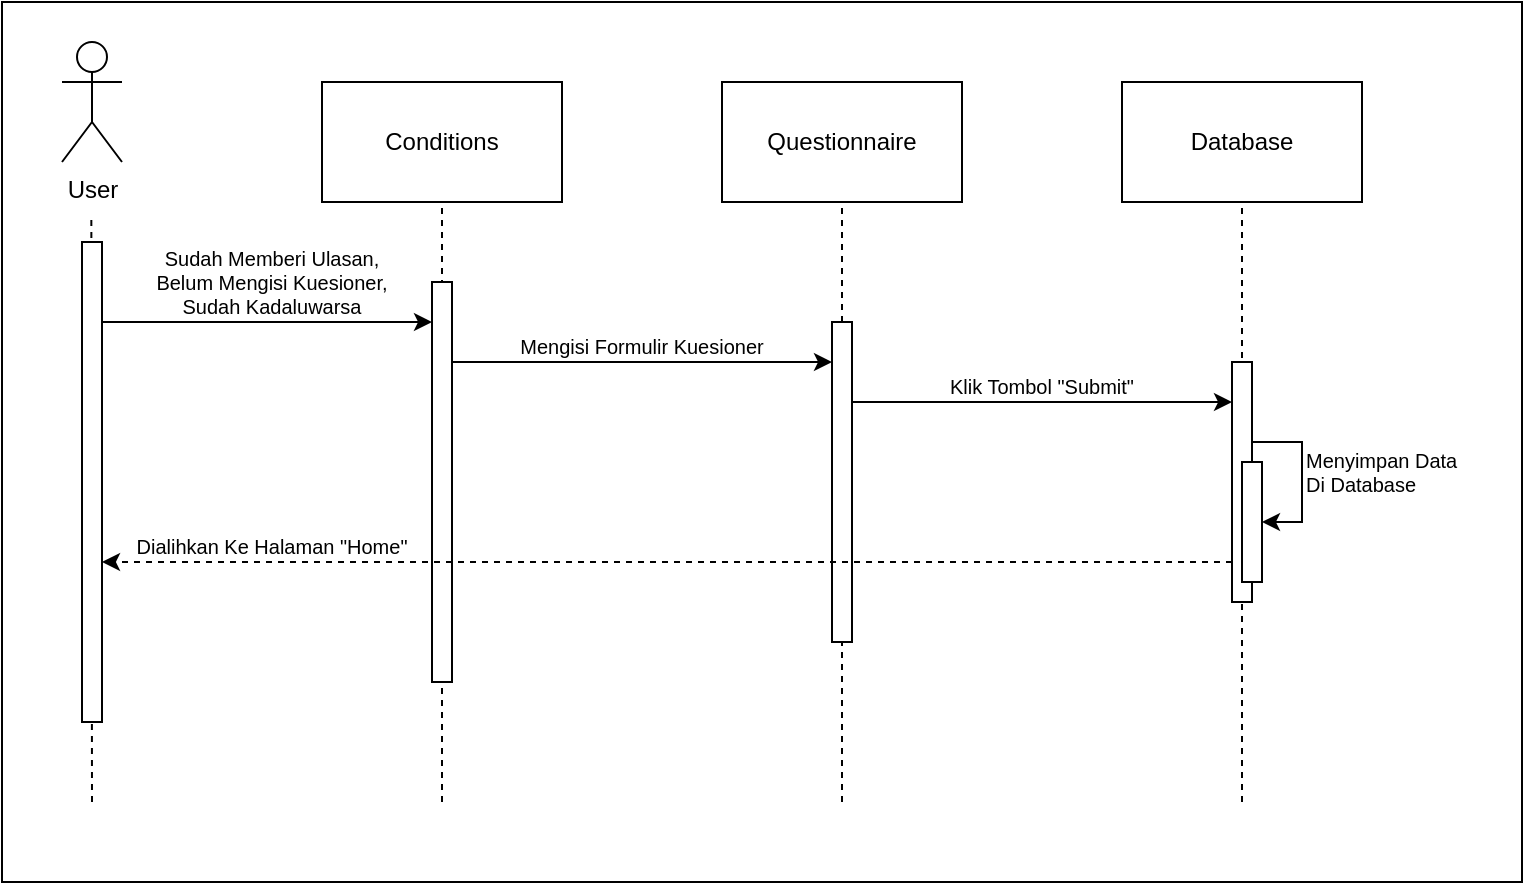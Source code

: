 <mxfile version="26.0.16">
  <diagram name="Page-1" id="mQslGHnj-2zkQDmir7r8">
    <mxGraphModel dx="1195" dy="697" grid="1" gridSize="10" guides="1" tooltips="1" connect="1" arrows="1" fold="1" page="1" pageScale="1" pageWidth="1700" pageHeight="1100" math="0" shadow="0">
      <root>
        <mxCell id="0" />
        <mxCell id="1" parent="0" />
        <mxCell id="oO_7tHraXSoP0F6KC2gU-4" value="" style="rounded=0;whiteSpace=wrap;html=1;fillColor=none;" parent="1" vertex="1">
          <mxGeometry x="280" y="120" width="760" height="440" as="geometry" />
        </mxCell>
        <mxCell id="DrCY6xmhCjI5dFeIECTQ-1" value="User" style="shape=umlActor;verticalLabelPosition=bottom;verticalAlign=top;html=1;outlineConnect=0;" parent="1" vertex="1">
          <mxGeometry x="310" y="140" width="30" height="60" as="geometry" />
        </mxCell>
        <mxCell id="DrCY6xmhCjI5dFeIECTQ-2" value="Questionnaire" style="rounded=0;whiteSpace=wrap;html=1;" parent="1" vertex="1">
          <mxGeometry x="640" y="160" width="120" height="60" as="geometry" />
        </mxCell>
        <mxCell id="DrCY6xmhCjI5dFeIECTQ-11" value="" style="endArrow=none;dashed=1;html=1;rounded=0;entryX=0.5;entryY=1;entryDx=0;entryDy=0;" parent="1" target="DrCY6xmhCjI5dFeIECTQ-2" edge="1">
          <mxGeometry width="50" height="50" relative="1" as="geometry">
            <mxPoint x="700" y="520" as="sourcePoint" />
            <mxPoint x="650" y="280" as="targetPoint" />
          </mxGeometry>
        </mxCell>
        <mxCell id="DrCY6xmhCjI5dFeIECTQ-17" value="" style="endArrow=classic;html=1;rounded=0;fontSize=10;" parent="1" edge="1">
          <mxGeometry width="50" height="50" relative="1" as="geometry">
            <mxPoint x="505" y="300.03" as="sourcePoint" />
            <mxPoint x="695" y="300.03" as="targetPoint" />
          </mxGeometry>
        </mxCell>
        <mxCell id="DrCY6xmhCjI5dFeIECTQ-21" value="&lt;font&gt;Mengisi Formulir&amp;nbsp;&lt;/font&gt;Kuesioner" style="text;html=1;align=center;verticalAlign=middle;whiteSpace=wrap;rounded=0;fontSize=10;" parent="1" vertex="1">
          <mxGeometry x="510" y="277.03" width="180" height="30" as="geometry" />
        </mxCell>
        <mxCell id="DrCY6xmhCjI5dFeIECTQ-7" value="" style="html=1;points=[[0,0,0,0,5],[0,1,0,0,-5],[1,0,0,0,5],[1,1,0,0,-5]];perimeter=orthogonalPerimeter;outlineConnect=0;targetShapes=umlLifeline;portConstraint=eastwest;newEdgeStyle={&quot;curved&quot;:0,&quot;rounded&quot;:0};fontSize=10;" parent="1" vertex="1">
          <mxGeometry x="695" y="280" width="10" height="160" as="geometry" />
        </mxCell>
        <mxCell id="2G28basbIs-I3qBXTgBx-2" value="" style="endArrow=none;dashed=1;html=1;rounded=0;entryX=0.5;entryY=1;entryDx=0;entryDy=0;" parent="1" edge="1">
          <mxGeometry width="50" height="50" relative="1" as="geometry">
            <mxPoint x="325" y="520" as="sourcePoint" />
            <mxPoint x="324.67" y="226" as="targetPoint" />
          </mxGeometry>
        </mxCell>
        <mxCell id="2G28basbIs-I3qBXTgBx-1" value="" style="html=1;points=[[0,0,0,0,5],[0,1,0,0,-5],[1,0,0,0,5],[1,1,0,0,-5]];perimeter=orthogonalPerimeter;outlineConnect=0;targetShapes=umlLifeline;portConstraint=eastwest;newEdgeStyle={&quot;curved&quot;:0,&quot;rounded&quot;:0};" parent="1" vertex="1">
          <mxGeometry x="320" y="240" width="10" height="240" as="geometry" />
        </mxCell>
        <mxCell id="JiykhInXLay76jzij8MM-2" value="Conditions" style="rounded=0;whiteSpace=wrap;html=1;" parent="1" vertex="1">
          <mxGeometry x="440" y="160" width="120" height="60" as="geometry" />
        </mxCell>
        <mxCell id="JiykhInXLay76jzij8MM-3" value="" style="endArrow=none;dashed=1;html=1;rounded=0;entryX=0.5;entryY=1;entryDx=0;entryDy=0;" parent="1" target="JiykhInXLay76jzij8MM-2" edge="1">
          <mxGeometry width="50" height="50" relative="1" as="geometry">
            <mxPoint x="500" y="520" as="sourcePoint" />
            <mxPoint x="450" y="280" as="targetPoint" />
          </mxGeometry>
        </mxCell>
        <mxCell id="JiykhInXLay76jzij8MM-4" value="" style="endArrow=classic;html=1;rounded=0;fontSize=10;" parent="1" target="JiykhInXLay76jzij8MM-8" edge="1">
          <mxGeometry width="50" height="50" relative="1" as="geometry">
            <mxPoint x="330" y="280" as="sourcePoint" />
            <mxPoint x="485" y="280" as="targetPoint" />
          </mxGeometry>
        </mxCell>
        <mxCell id="JiykhInXLay76jzij8MM-5" value="Sudah Memberi Ulasan,&lt;div&gt;Belum Mengisi Kuesioner,&lt;/div&gt;&lt;div&gt;Sudah Kadaluwarsa&lt;/div&gt;" style="text;html=1;align=center;verticalAlign=middle;whiteSpace=wrap;rounded=0;fontSize=10;" parent="1" vertex="1">
          <mxGeometry x="340" y="245.03" width="150" height="30" as="geometry" />
        </mxCell>
        <mxCell id="JiykhInXLay76jzij8MM-8" value="" style="html=1;points=[[0,0,0,0,5],[0,1,0,0,-5],[1,0,0,0,5],[1,1,0,0,-5]];perimeter=orthogonalPerimeter;outlineConnect=0;targetShapes=umlLifeline;portConstraint=eastwest;newEdgeStyle={&quot;curved&quot;:0,&quot;rounded&quot;:0};fontSize=10;" parent="1" vertex="1">
          <mxGeometry x="495" y="260" width="10" height="200" as="geometry" />
        </mxCell>
        <mxCell id="oO_7tHraXSoP0F6KC2gU-2" value="" style="endArrow=classic;html=1;rounded=0;dashed=1;fontSize=10;" parent="1" source="5fdhjbo4YNREX5fnMYnY-5" edge="1">
          <mxGeometry width="50" height="50" relative="1" as="geometry">
            <mxPoint x="695" y="400.0" as="sourcePoint" />
            <mxPoint x="330" y="400.0" as="targetPoint" />
          </mxGeometry>
        </mxCell>
        <mxCell id="oO_7tHraXSoP0F6KC2gU-3" value="Dialihkan Ke Halaman &quot;Home&quot;" style="text;html=1;align=center;verticalAlign=middle;whiteSpace=wrap;rounded=0;fontSize=10;" parent="1" vertex="1">
          <mxGeometry x="340" y="377" width="150" height="30" as="geometry" />
        </mxCell>
        <mxCell id="5fdhjbo4YNREX5fnMYnY-1" value="Database" style="rounded=0;whiteSpace=wrap;html=1;" parent="1" vertex="1">
          <mxGeometry x="840" y="160" width="120" height="60" as="geometry" />
        </mxCell>
        <mxCell id="5fdhjbo4YNREX5fnMYnY-2" value="" style="endArrow=none;dashed=1;html=1;rounded=0;entryX=0.5;entryY=1;entryDx=0;entryDy=0;" parent="1" target="5fdhjbo4YNREX5fnMYnY-1" edge="1">
          <mxGeometry width="50" height="50" relative="1" as="geometry">
            <mxPoint x="900" y="520" as="sourcePoint" />
            <mxPoint x="850" y="280" as="targetPoint" />
          </mxGeometry>
        </mxCell>
        <mxCell id="5fdhjbo4YNREX5fnMYnY-3" value="" style="endArrow=classic;html=1;rounded=0;entryX=1;entryY=0.5;entryDx=0;entryDy=0;edgeStyle=orthogonalEdgeStyle;fontSize=10;" parent="1" target="5fdhjbo4YNREX5fnMYnY-6" edge="1">
          <mxGeometry width="50" height="50" relative="1" as="geometry">
            <mxPoint x="905" y="340.0" as="sourcePoint" />
            <mxPoint x="960" y="350.0" as="targetPoint" />
            <Array as="points">
              <mxPoint x="930" y="340.0" />
              <mxPoint x="930" y="380.0" />
            </Array>
          </mxGeometry>
        </mxCell>
        <mxCell id="5fdhjbo4YNREX5fnMYnY-4" value="Menyimpan Data Di Database" style="text;html=1;align=left;verticalAlign=middle;whiteSpace=wrap;rounded=0;fontSize=10;" parent="1" vertex="1">
          <mxGeometry x="930" y="340.0" width="80" height="30" as="geometry" />
        </mxCell>
        <mxCell id="5fdhjbo4YNREX5fnMYnY-5" value="" style="html=1;points=[[0,0,0,0,5],[0,1,0,0,-5],[1,0,0,0,5],[1,1,0,0,-5]];perimeter=orthogonalPerimeter;outlineConnect=0;targetShapes=umlLifeline;portConstraint=eastwest;newEdgeStyle={&quot;curved&quot;:0,&quot;rounded&quot;:0};fontSize=10;" parent="1" vertex="1">
          <mxGeometry x="895" y="300" width="10" height="120" as="geometry" />
        </mxCell>
        <mxCell id="5fdhjbo4YNREX5fnMYnY-6" value="" style="rounded=0;whiteSpace=wrap;html=1;fontSize=10;" parent="1" vertex="1">
          <mxGeometry x="900" y="350.0" width="10" height="60" as="geometry" />
        </mxCell>
        <mxCell id="5fdhjbo4YNREX5fnMYnY-9" value="" style="endArrow=classic;html=1;rounded=0;fontSize=10;" parent="1" edge="1">
          <mxGeometry width="50" height="50" relative="1" as="geometry">
            <mxPoint x="705" y="320.05" as="sourcePoint" />
            <mxPoint x="895" y="320.05" as="targetPoint" />
          </mxGeometry>
        </mxCell>
        <mxCell id="5fdhjbo4YNREX5fnMYnY-10" value="Klik Tombol &quot;Submit&quot;" style="text;html=1;align=center;verticalAlign=middle;whiteSpace=wrap;rounded=0;fontSize=10;" parent="1" vertex="1">
          <mxGeometry x="710" y="297.05" width="180" height="30" as="geometry" />
        </mxCell>
      </root>
    </mxGraphModel>
  </diagram>
</mxfile>
